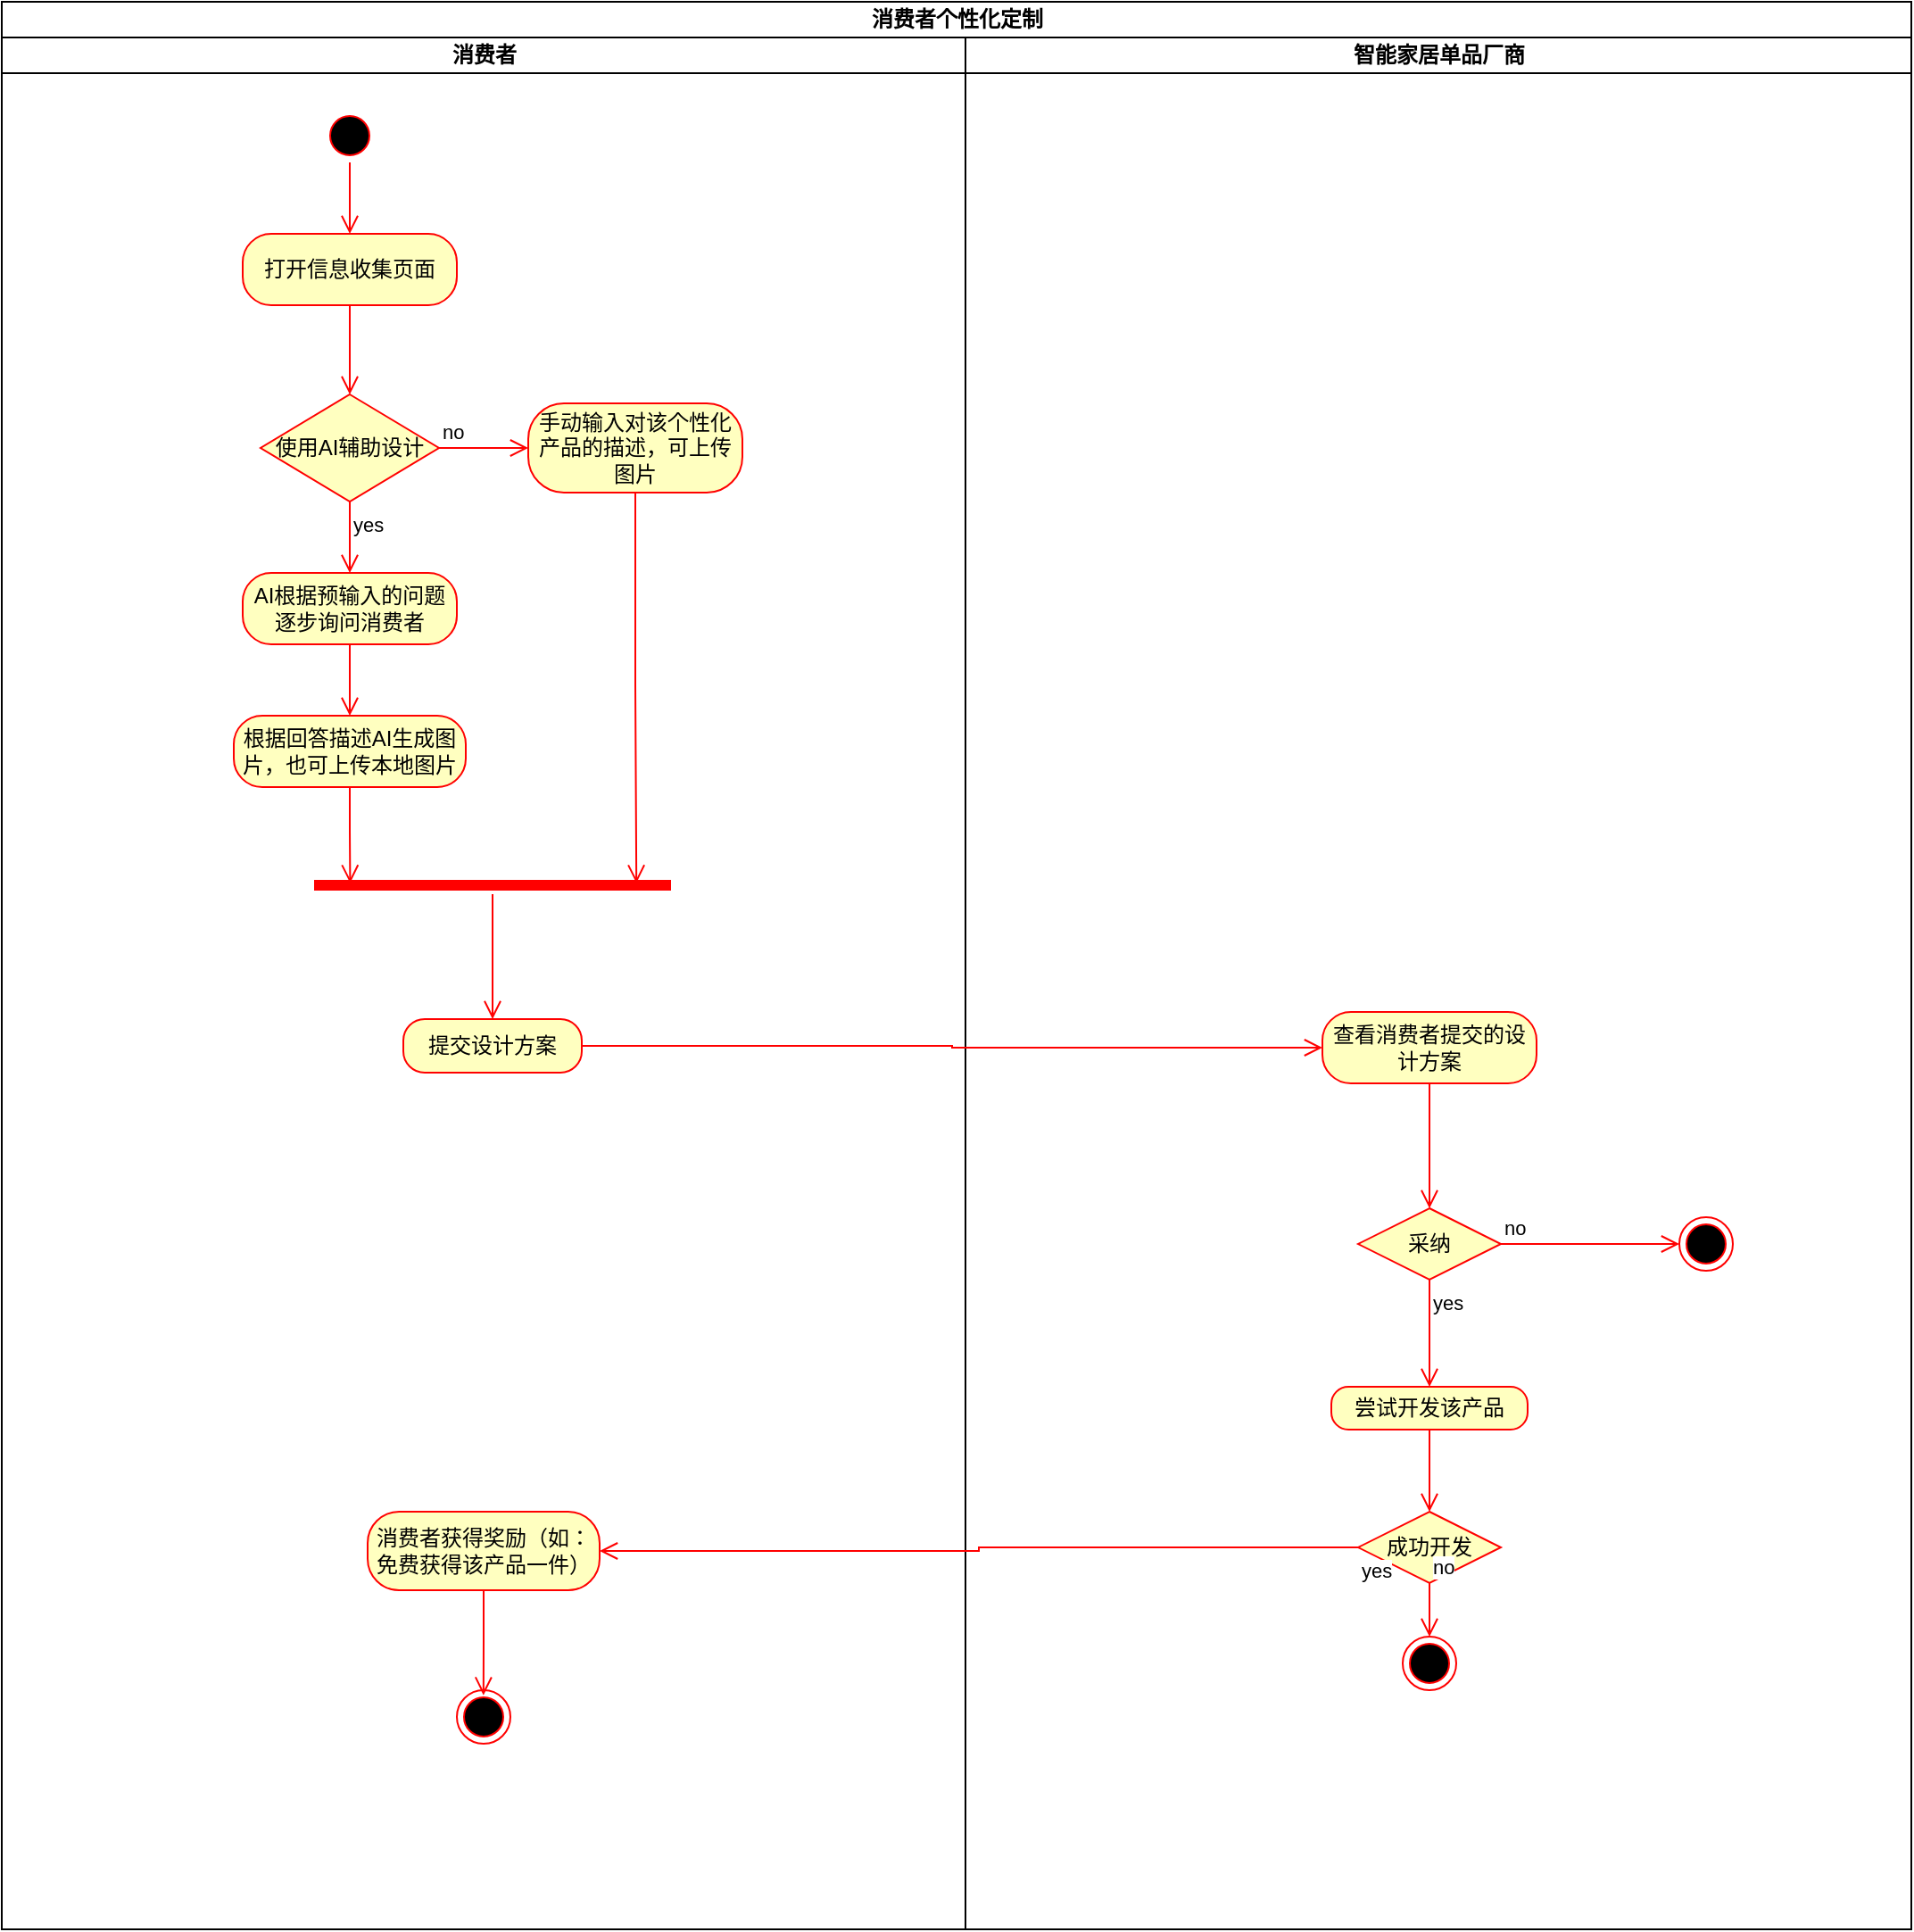 <mxfile version="26.0.2">
  <diagram name="第 1 页" id="_sOqoY7cL4WBlMvpSNwM">
    <mxGraphModel dx="2269" dy="1200" grid="1" gridSize="10" guides="1" tooltips="1" connect="1" arrows="1" fold="1" page="1" pageScale="1" pageWidth="2339" pageHeight="3300" math="0" shadow="0">
      <root>
        <mxCell id="0" />
        <mxCell id="1" parent="0" />
        <mxCell id="6FkhRscBWC2Em_Lyi6Ba-1" value="消费者个性化定制" style="swimlane;childLayout=stackLayout;resizeParent=1;resizeParentMax=0;startSize=20;html=1;" vertex="1" parent="1">
          <mxGeometry x="380" y="114" width="1070" height="1080" as="geometry" />
        </mxCell>
        <mxCell id="6FkhRscBWC2Em_Lyi6Ba-2" value="消费者" style="swimlane;startSize=20;html=1;" vertex="1" parent="6FkhRscBWC2Em_Lyi6Ba-1">
          <mxGeometry y="20" width="540" height="1060" as="geometry" />
        </mxCell>
        <mxCell id="6FkhRscBWC2Em_Lyi6Ba-5" value="" style="ellipse;html=1;shape=startState;fillColor=#000000;strokeColor=#ff0000;" vertex="1" parent="6FkhRscBWC2Em_Lyi6Ba-2">
          <mxGeometry x="180" y="40" width="30" height="30" as="geometry" />
        </mxCell>
        <mxCell id="6FkhRscBWC2Em_Lyi6Ba-6" value="" style="edgeStyle=orthogonalEdgeStyle;html=1;verticalAlign=bottom;endArrow=open;endSize=8;strokeColor=#ff0000;rounded=0;entryX=0.5;entryY=0;entryDx=0;entryDy=0;" edge="1" source="6FkhRscBWC2Em_Lyi6Ba-5" parent="6FkhRscBWC2Em_Lyi6Ba-2" target="6FkhRscBWC2Em_Lyi6Ba-7">
          <mxGeometry relative="1" as="geometry">
            <mxPoint x="195" y="130" as="targetPoint" />
          </mxGeometry>
        </mxCell>
        <mxCell id="6FkhRscBWC2Em_Lyi6Ba-7" value="打开信息收集页面" style="rounded=1;whiteSpace=wrap;html=1;arcSize=40;fontColor=#000000;fillColor=#ffffc0;strokeColor=#ff0000;" vertex="1" parent="6FkhRscBWC2Em_Lyi6Ba-2">
          <mxGeometry x="135" y="110" width="120" height="40" as="geometry" />
        </mxCell>
        <mxCell id="6FkhRscBWC2Em_Lyi6Ba-8" value="" style="edgeStyle=orthogonalEdgeStyle;html=1;verticalAlign=bottom;endArrow=open;endSize=8;strokeColor=#ff0000;rounded=0;entryX=0.5;entryY=0;entryDx=0;entryDy=0;" edge="1" source="6FkhRscBWC2Em_Lyi6Ba-7" parent="6FkhRscBWC2Em_Lyi6Ba-2" target="6FkhRscBWC2Em_Lyi6Ba-11">
          <mxGeometry relative="1" as="geometry">
            <mxPoint x="195" y="200" as="targetPoint" />
          </mxGeometry>
        </mxCell>
        <mxCell id="6FkhRscBWC2Em_Lyi6Ba-11" value="使用AI辅助设计" style="rhombus;whiteSpace=wrap;html=1;fontColor=#000000;fillColor=#ffffc0;strokeColor=#ff0000;" vertex="1" parent="6FkhRscBWC2Em_Lyi6Ba-2">
          <mxGeometry x="145" y="200" width="100" height="60" as="geometry" />
        </mxCell>
        <mxCell id="6FkhRscBWC2Em_Lyi6Ba-12" value="no" style="edgeStyle=orthogonalEdgeStyle;html=1;align=left;verticalAlign=bottom;endArrow=open;endSize=8;strokeColor=#ff0000;rounded=0;entryX=0;entryY=0.5;entryDx=0;entryDy=0;" edge="1" source="6FkhRscBWC2Em_Lyi6Ba-11" parent="6FkhRscBWC2Em_Lyi6Ba-2" target="6FkhRscBWC2Em_Lyi6Ba-14">
          <mxGeometry x="-1" relative="1" as="geometry">
            <mxPoint x="295" y="230" as="targetPoint" />
          </mxGeometry>
        </mxCell>
        <mxCell id="6FkhRscBWC2Em_Lyi6Ba-13" value="yes" style="edgeStyle=orthogonalEdgeStyle;html=1;align=left;verticalAlign=top;endArrow=open;endSize=8;strokeColor=#ff0000;rounded=0;entryX=0.5;entryY=0;entryDx=0;entryDy=0;" edge="1" source="6FkhRscBWC2Em_Lyi6Ba-11" parent="6FkhRscBWC2Em_Lyi6Ba-2" target="6FkhRscBWC2Em_Lyi6Ba-17">
          <mxGeometry x="-1" relative="1" as="geometry">
            <mxPoint x="195" y="300" as="targetPoint" />
          </mxGeometry>
        </mxCell>
        <mxCell id="6FkhRscBWC2Em_Lyi6Ba-14" value="手动输入对该个性化产品的描述，可上传图片" style="rounded=1;whiteSpace=wrap;html=1;arcSize=40;fontColor=#000000;fillColor=#ffffc0;strokeColor=#ff0000;" vertex="1" parent="6FkhRscBWC2Em_Lyi6Ba-2">
          <mxGeometry x="295" y="205" width="120" height="50" as="geometry" />
        </mxCell>
        <mxCell id="6FkhRscBWC2Em_Lyi6Ba-15" value="" style="edgeStyle=orthogonalEdgeStyle;html=1;verticalAlign=bottom;endArrow=open;endSize=8;strokeColor=#ff0000;rounded=0;entryX=0.903;entryY=0.379;entryDx=0;entryDy=0;entryPerimeter=0;" edge="1" source="6FkhRscBWC2Em_Lyi6Ba-14" parent="6FkhRscBWC2Em_Lyi6Ba-2" target="6FkhRscBWC2Em_Lyi6Ba-22">
          <mxGeometry relative="1" as="geometry">
            <mxPoint x="355" y="480" as="targetPoint" />
          </mxGeometry>
        </mxCell>
        <mxCell id="6FkhRscBWC2Em_Lyi6Ba-17" value="AI根据预输入的问题逐步询问消费者" style="rounded=1;whiteSpace=wrap;html=1;arcSize=40;fontColor=#000000;fillColor=#ffffc0;strokeColor=#ff0000;" vertex="1" parent="6FkhRscBWC2Em_Lyi6Ba-2">
          <mxGeometry x="135" y="300" width="120" height="40" as="geometry" />
        </mxCell>
        <mxCell id="6FkhRscBWC2Em_Lyi6Ba-18" value="" style="edgeStyle=orthogonalEdgeStyle;html=1;verticalAlign=bottom;endArrow=open;endSize=8;strokeColor=#ff0000;rounded=0;" edge="1" source="6FkhRscBWC2Em_Lyi6Ba-17" parent="6FkhRscBWC2Em_Lyi6Ba-2" target="6FkhRscBWC2Em_Lyi6Ba-20">
          <mxGeometry relative="1" as="geometry">
            <mxPoint x="195" y="380" as="targetPoint" />
          </mxGeometry>
        </mxCell>
        <mxCell id="6FkhRscBWC2Em_Lyi6Ba-20" value="根据回答描述AI生成图片，也可上传本地图片" style="rounded=1;whiteSpace=wrap;html=1;arcSize=40;fontColor=#000000;fillColor=#ffffc0;strokeColor=#ff0000;" vertex="1" parent="6FkhRscBWC2Em_Lyi6Ba-2">
          <mxGeometry x="130" y="380" width="130" height="40" as="geometry" />
        </mxCell>
        <mxCell id="6FkhRscBWC2Em_Lyi6Ba-21" value="" style="edgeStyle=orthogonalEdgeStyle;html=1;verticalAlign=bottom;endArrow=open;endSize=8;strokeColor=#ff0000;rounded=0;entryX=0.101;entryY=0.379;entryDx=0;entryDy=0;entryPerimeter=0;" edge="1" source="6FkhRscBWC2Em_Lyi6Ba-20" parent="6FkhRscBWC2Em_Lyi6Ba-2" target="6FkhRscBWC2Em_Lyi6Ba-22">
          <mxGeometry relative="1" as="geometry">
            <mxPoint x="195" y="470" as="targetPoint" />
          </mxGeometry>
        </mxCell>
        <mxCell id="6FkhRscBWC2Em_Lyi6Ba-22" value="" style="shape=line;html=1;strokeWidth=6;strokeColor=#ff0000;" vertex="1" parent="6FkhRscBWC2Em_Lyi6Ba-2">
          <mxGeometry x="175" y="470" width="200" height="10" as="geometry" />
        </mxCell>
        <mxCell id="6FkhRscBWC2Em_Lyi6Ba-23" value="" style="edgeStyle=orthogonalEdgeStyle;html=1;verticalAlign=bottom;endArrow=open;endSize=8;strokeColor=#ff0000;rounded=0;entryX=0.5;entryY=0;entryDx=0;entryDy=0;" edge="1" source="6FkhRscBWC2Em_Lyi6Ba-22" parent="6FkhRscBWC2Em_Lyi6Ba-2" target="6FkhRscBWC2Em_Lyi6Ba-26">
          <mxGeometry relative="1" as="geometry">
            <mxPoint x="275" y="550" as="targetPoint" />
          </mxGeometry>
        </mxCell>
        <mxCell id="6FkhRscBWC2Em_Lyi6Ba-26" value="提交设计方案" style="rounded=1;whiteSpace=wrap;html=1;arcSize=40;fontColor=#000000;fillColor=#ffffc0;strokeColor=#ff0000;" vertex="1" parent="6FkhRscBWC2Em_Lyi6Ba-2">
          <mxGeometry x="225" y="550" width="100" height="30" as="geometry" />
        </mxCell>
        <mxCell id="6FkhRscBWC2Em_Lyi6Ba-43" value="消费者获得奖励（如：免费获得该产品一件）" style="rounded=1;whiteSpace=wrap;html=1;arcSize=40;fontColor=#000000;fillColor=#ffffc0;strokeColor=#ff0000;" vertex="1" parent="6FkhRscBWC2Em_Lyi6Ba-2">
          <mxGeometry x="205" y="826" width="130" height="44" as="geometry" />
        </mxCell>
        <mxCell id="6FkhRscBWC2Em_Lyi6Ba-44" value="" style="edgeStyle=orthogonalEdgeStyle;html=1;verticalAlign=bottom;endArrow=open;endSize=8;strokeColor=#ff0000;rounded=0;entryX=0.497;entryY=0.094;entryDx=0;entryDy=0;entryPerimeter=0;" edge="1" source="6FkhRscBWC2Em_Lyi6Ba-43" parent="6FkhRscBWC2Em_Lyi6Ba-2" target="6FkhRscBWC2Em_Lyi6Ba-45">
          <mxGeometry relative="1" as="geometry">
            <mxPoint x="270" y="926" as="targetPoint" />
          </mxGeometry>
        </mxCell>
        <mxCell id="6FkhRscBWC2Em_Lyi6Ba-45" value="" style="ellipse;html=1;shape=endState;fillColor=#000000;strokeColor=#ff0000;" vertex="1" parent="6FkhRscBWC2Em_Lyi6Ba-2">
          <mxGeometry x="255" y="926" width="30" height="30" as="geometry" />
        </mxCell>
        <mxCell id="6FkhRscBWC2Em_Lyi6Ba-3" value="智能家居单品厂商" style="swimlane;startSize=20;html=1;" vertex="1" parent="6FkhRscBWC2Em_Lyi6Ba-1">
          <mxGeometry x="540" y="20" width="530" height="1060" as="geometry" />
        </mxCell>
        <mxCell id="6FkhRscBWC2Em_Lyi6Ba-29" value="查看消费者提交的设计方案" style="rounded=1;whiteSpace=wrap;html=1;arcSize=40;fontColor=#000000;fillColor=#ffffc0;strokeColor=#ff0000;" vertex="1" parent="6FkhRscBWC2Em_Lyi6Ba-3">
          <mxGeometry x="200" y="546" width="120" height="40" as="geometry" />
        </mxCell>
        <mxCell id="6FkhRscBWC2Em_Lyi6Ba-30" value="" style="edgeStyle=orthogonalEdgeStyle;html=1;verticalAlign=bottom;endArrow=open;endSize=8;strokeColor=#ff0000;rounded=0;entryX=0.5;entryY=0;entryDx=0;entryDy=0;" edge="1" source="6FkhRscBWC2Em_Lyi6Ba-29" parent="6FkhRscBWC2Em_Lyi6Ba-3" target="6FkhRscBWC2Em_Lyi6Ba-31">
          <mxGeometry relative="1" as="geometry">
            <mxPoint x="260" y="650" as="targetPoint" />
          </mxGeometry>
        </mxCell>
        <mxCell id="6FkhRscBWC2Em_Lyi6Ba-31" value="采纳" style="rhombus;whiteSpace=wrap;html=1;fontColor=#000000;fillColor=#ffffc0;strokeColor=#ff0000;" vertex="1" parent="6FkhRscBWC2Em_Lyi6Ba-3">
          <mxGeometry x="220" y="656" width="80" height="40" as="geometry" />
        </mxCell>
        <mxCell id="6FkhRscBWC2Em_Lyi6Ba-32" value="no" style="edgeStyle=orthogonalEdgeStyle;html=1;align=left;verticalAlign=bottom;endArrow=open;endSize=8;strokeColor=#ff0000;rounded=0;entryX=0;entryY=0.5;entryDx=0;entryDy=0;" edge="1" source="6FkhRscBWC2Em_Lyi6Ba-31" parent="6FkhRscBWC2Em_Lyi6Ba-3" target="6FkhRscBWC2Em_Lyi6Ba-34">
          <mxGeometry x="-1" relative="1" as="geometry">
            <mxPoint x="400" y="676" as="targetPoint" />
          </mxGeometry>
        </mxCell>
        <mxCell id="6FkhRscBWC2Em_Lyi6Ba-33" value="yes" style="edgeStyle=orthogonalEdgeStyle;html=1;align=left;verticalAlign=top;endArrow=open;endSize=8;strokeColor=#ff0000;rounded=0;entryX=0.5;entryY=0;entryDx=0;entryDy=0;" edge="1" source="6FkhRscBWC2Em_Lyi6Ba-31" parent="6FkhRscBWC2Em_Lyi6Ba-3" target="6FkhRscBWC2Em_Lyi6Ba-35">
          <mxGeometry x="-1" relative="1" as="geometry">
            <mxPoint x="260" y="756" as="targetPoint" />
          </mxGeometry>
        </mxCell>
        <mxCell id="6FkhRscBWC2Em_Lyi6Ba-34" value="" style="ellipse;html=1;shape=endState;fillColor=#000000;strokeColor=#ff0000;" vertex="1" parent="6FkhRscBWC2Em_Lyi6Ba-3">
          <mxGeometry x="400" y="661" width="30" height="30" as="geometry" />
        </mxCell>
        <mxCell id="6FkhRscBWC2Em_Lyi6Ba-35" value="尝试开发该产品" style="rounded=1;whiteSpace=wrap;html=1;arcSize=40;fontColor=#000000;fillColor=#ffffc0;strokeColor=#ff0000;" vertex="1" parent="6FkhRscBWC2Em_Lyi6Ba-3">
          <mxGeometry x="205" y="756" width="110" height="24" as="geometry" />
        </mxCell>
        <mxCell id="6FkhRscBWC2Em_Lyi6Ba-36" value="" style="edgeStyle=orthogonalEdgeStyle;html=1;verticalAlign=bottom;endArrow=open;endSize=8;strokeColor=#ff0000;rounded=0;entryX=0.5;entryY=0;entryDx=0;entryDy=0;" edge="1" source="6FkhRscBWC2Em_Lyi6Ba-35" parent="6FkhRscBWC2Em_Lyi6Ba-3" target="6FkhRscBWC2Em_Lyi6Ba-39">
          <mxGeometry relative="1" as="geometry">
            <mxPoint x="260" y="826" as="targetPoint" />
          </mxGeometry>
        </mxCell>
        <mxCell id="6FkhRscBWC2Em_Lyi6Ba-39" value="成功开发" style="rhombus;whiteSpace=wrap;html=1;fontColor=#000000;fillColor=#ffffc0;strokeColor=#ff0000;" vertex="1" parent="6FkhRscBWC2Em_Lyi6Ba-3">
          <mxGeometry x="220" y="826" width="80" height="40" as="geometry" />
        </mxCell>
        <mxCell id="6FkhRscBWC2Em_Lyi6Ba-40" value="no" style="edgeStyle=orthogonalEdgeStyle;html=1;align=left;verticalAlign=bottom;endArrow=open;endSize=8;strokeColor=#ff0000;rounded=0;entryX=0.5;entryY=0;entryDx=0;entryDy=0;" edge="1" source="6FkhRscBWC2Em_Lyi6Ba-39" parent="6FkhRscBWC2Em_Lyi6Ba-3" target="6FkhRscBWC2Em_Lyi6Ba-42">
          <mxGeometry x="-1" relative="1" as="geometry">
            <mxPoint x="260" y="896" as="targetPoint" />
          </mxGeometry>
        </mxCell>
        <mxCell id="6FkhRscBWC2Em_Lyi6Ba-42" value="" style="ellipse;html=1;shape=endState;fillColor=#000000;strokeColor=#ff0000;" vertex="1" parent="6FkhRscBWC2Em_Lyi6Ba-3">
          <mxGeometry x="245" y="896" width="30" height="30" as="geometry" />
        </mxCell>
        <mxCell id="6FkhRscBWC2Em_Lyi6Ba-27" value="" style="edgeStyle=orthogonalEdgeStyle;html=1;verticalAlign=bottom;endArrow=open;endSize=8;strokeColor=#ff0000;rounded=0;entryX=0;entryY=0.5;entryDx=0;entryDy=0;" edge="1" source="6FkhRscBWC2Em_Lyi6Ba-26" parent="6FkhRscBWC2Em_Lyi6Ba-1" target="6FkhRscBWC2Em_Lyi6Ba-29">
          <mxGeometry relative="1" as="geometry">
            <mxPoint x="700" y="585" as="targetPoint" />
          </mxGeometry>
        </mxCell>
        <mxCell id="6FkhRscBWC2Em_Lyi6Ba-41" value="yes" style="edgeStyle=orthogonalEdgeStyle;html=1;align=left;verticalAlign=top;endArrow=open;endSize=8;strokeColor=#ff0000;rounded=0;" edge="1" source="6FkhRscBWC2Em_Lyi6Ba-39" parent="6FkhRscBWC2Em_Lyi6Ba-1" target="6FkhRscBWC2Em_Lyi6Ba-43">
          <mxGeometry x="-1" relative="1" as="geometry">
            <mxPoint x="330" y="866" as="targetPoint" />
          </mxGeometry>
        </mxCell>
      </root>
    </mxGraphModel>
  </diagram>
</mxfile>
